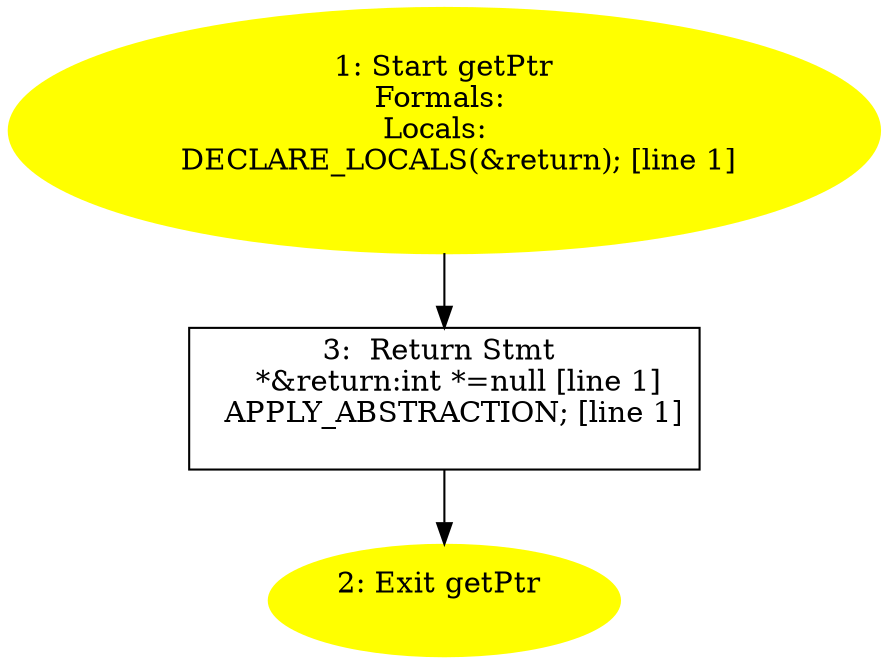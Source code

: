 digraph iCFG {
3 [label="3:  Return Stmt \n   *&return:int *=null [line 1]\n  APPLY_ABSTRACTION; [line 1]\n " shape="box"]
	

	 3 -> 2 ;
2 [label="2: Exit getPtr \n  " color=yellow style=filled]
	

1 [label="1: Start getPtr\nFormals: \nLocals:  \n   DECLARE_LOCALS(&return); [line 1]\n " color=yellow style=filled]
	

	 1 -> 3 ;
}
